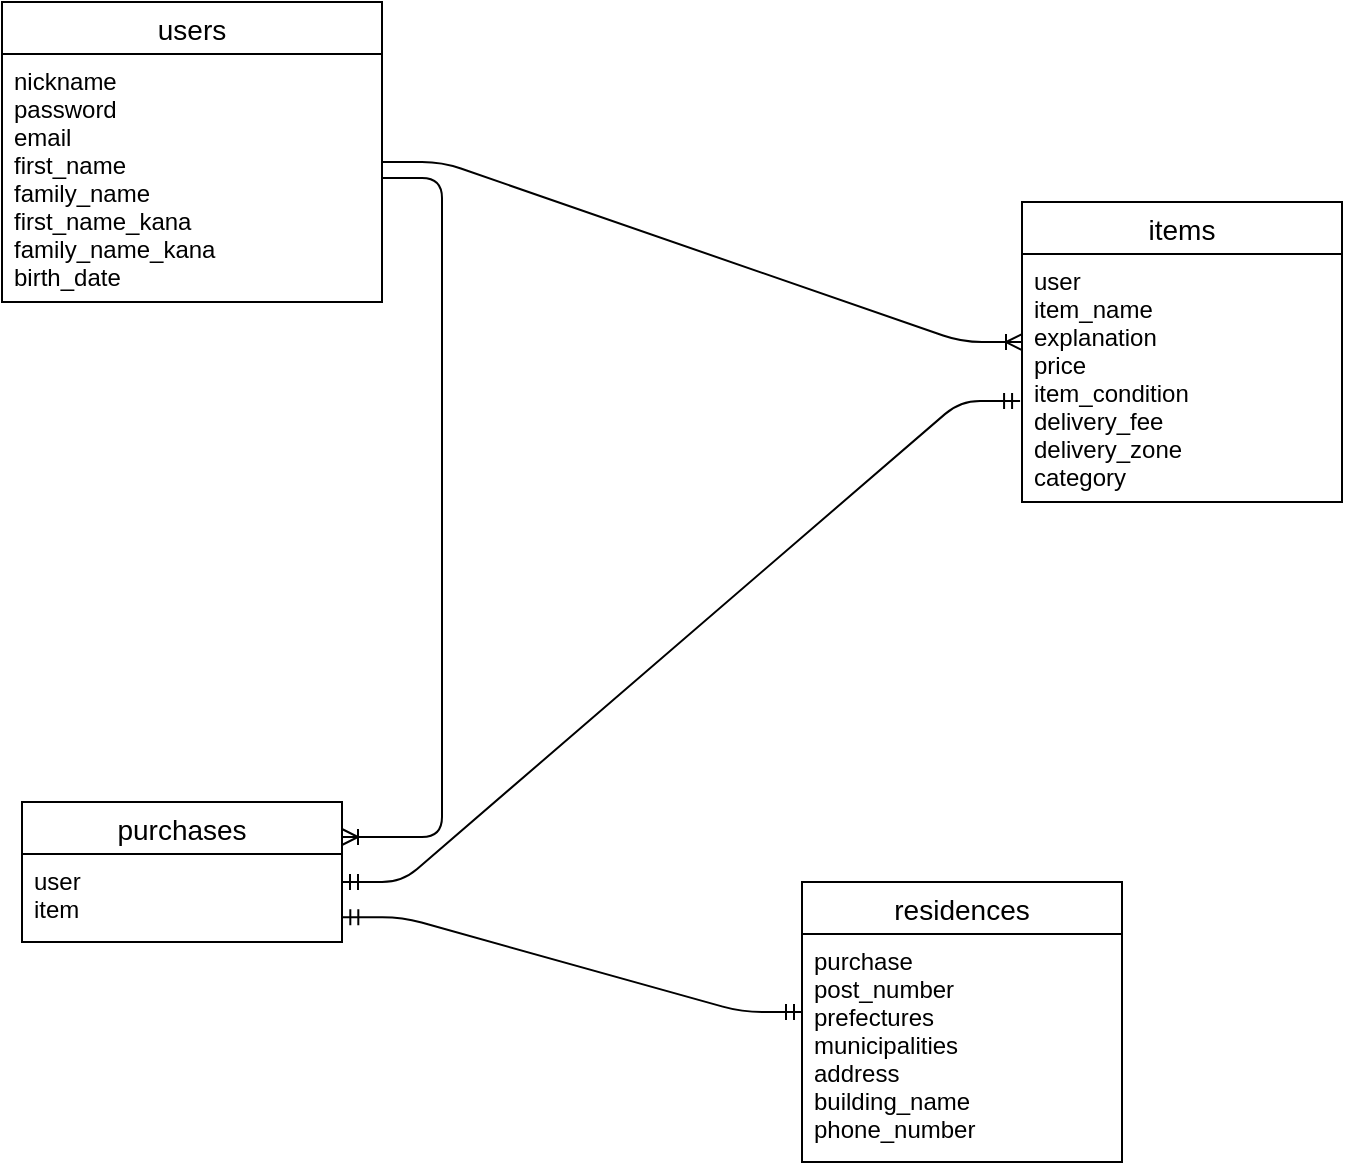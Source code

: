 <mxfile>
    <diagram id="S88R4UyqnYEOew5wstzP" name="ページ1">
        <mxGraphModel dx="2364" dy="1136" grid="1" gridSize="10" guides="1" tooltips="1" connect="1" arrows="1" fold="1" page="1" pageScale="1" pageWidth="827" pageHeight="1169" math="0" shadow="0">
            <root>
                <mxCell id="0"/>
                <mxCell id="1" parent="0"/>
                <mxCell id="2" value="users" style="swimlane;fontStyle=0;childLayout=stackLayout;horizontal=1;startSize=26;horizontalStack=0;resizeParent=1;resizeParentMax=0;resizeLast=0;collapsible=1;marginBottom=0;align=center;fontSize=14;" vertex="1" parent="1">
                    <mxGeometry x="50" y="80" width="190" height="150" as="geometry"/>
                </mxCell>
                <mxCell id="3" value="nickname&#10;password&#10;email&#10;first_name&#10;family_name&#10;first_name_kana&#10;family_name_kana&#10;birth_date" style="text;strokeColor=none;fillColor=none;spacingLeft=4;spacingRight=4;overflow=hidden;rotatable=0;points=[[0,0.5],[1,0.5]];portConstraint=eastwest;fontSize=12;" vertex="1" parent="2">
                    <mxGeometry y="26" width="190" height="124" as="geometry"/>
                </mxCell>
                <mxCell id="19" value="items" style="swimlane;fontStyle=0;childLayout=stackLayout;horizontal=1;startSize=26;horizontalStack=0;resizeParent=1;resizeParentMax=0;resizeLast=0;collapsible=1;marginBottom=0;align=center;fontSize=14;" vertex="1" parent="1">
                    <mxGeometry x="560" y="180" width="160" height="150" as="geometry"/>
                </mxCell>
                <mxCell id="20" value="user&#10;item_name&#10;explanation&#10;price&#10;item_condition&#10;delivery_fee&#10;delivery_zone&#10;category&#10;" style="text;strokeColor=none;fillColor=none;spacingLeft=4;spacingRight=4;overflow=hidden;rotatable=0;points=[[0,0.5],[1,0.5]];portConstraint=eastwest;fontSize=12;" vertex="1" parent="19">
                    <mxGeometry y="26" width="160" height="124" as="geometry"/>
                </mxCell>
                <mxCell id="23" value="purchases" style="swimlane;fontStyle=0;childLayout=stackLayout;horizontal=1;startSize=26;horizontalStack=0;resizeParent=1;resizeParentMax=0;resizeLast=0;collapsible=1;marginBottom=0;align=center;fontSize=14;" vertex="1" parent="1">
                    <mxGeometry x="60" y="480" width="160" height="70" as="geometry"/>
                </mxCell>
                <mxCell id="24" value="user&#10;item" style="text;strokeColor=none;fillColor=none;spacingLeft=4;spacingRight=4;overflow=hidden;rotatable=0;points=[[0,0.5],[1,0.5]];portConstraint=eastwest;fontSize=12;" vertex="1" parent="23">
                    <mxGeometry y="26" width="160" height="44" as="geometry"/>
                </mxCell>
                <mxCell id="27" value="residences" style="swimlane;fontStyle=0;childLayout=stackLayout;horizontal=1;startSize=26;horizontalStack=0;resizeParent=1;resizeParentMax=0;resizeLast=0;collapsible=1;marginBottom=0;align=center;fontSize=14;" vertex="1" parent="1">
                    <mxGeometry x="450" y="520" width="160" height="140" as="geometry"/>
                </mxCell>
                <mxCell id="28" value="purchase&#10;post_number&#10;prefectures&#10;municipalities&#10;address&#10;building_name&#10;phone_number" style="text;strokeColor=none;fillColor=none;spacingLeft=4;spacingRight=4;overflow=hidden;rotatable=0;points=[[0,0.5],[1,0.5]];portConstraint=eastwest;fontSize=12;" vertex="1" parent="27">
                    <mxGeometry y="26" width="160" height="114" as="geometry"/>
                </mxCell>
                <mxCell id="31" value="" style="edgeStyle=entityRelationEdgeStyle;fontSize=12;html=1;endArrow=ERoneToMany;entryX=0;entryY=0.355;entryDx=0;entryDy=0;entryPerimeter=0;" edge="1" parent="1" target="20">
                    <mxGeometry width="100" height="100" relative="1" as="geometry">
                        <mxPoint x="240" y="160" as="sourcePoint"/>
                        <mxPoint x="340" y="60" as="targetPoint"/>
                    </mxGeometry>
                </mxCell>
                <mxCell id="32" value="" style="edgeStyle=entityRelationEdgeStyle;fontSize=12;html=1;endArrow=ERoneToMany;entryX=1;entryY=0.25;entryDx=0;entryDy=0;" edge="1" parent="1" source="3" target="23">
                    <mxGeometry width="100" height="100" relative="1" as="geometry">
                        <mxPoint x="118" y="235" as="sourcePoint"/>
                        <mxPoint x="310" y="340" as="targetPoint"/>
                    </mxGeometry>
                </mxCell>
                <mxCell id="34" value="" style="edgeStyle=entityRelationEdgeStyle;fontSize=12;html=1;endArrow=ERmandOne;startArrow=ERmandOne;entryX=-0.006;entryY=0.593;entryDx=0;entryDy=0;entryPerimeter=0;" edge="1" parent="1" target="20">
                    <mxGeometry width="100" height="100" relative="1" as="geometry">
                        <mxPoint x="220" y="520" as="sourcePoint"/>
                        <mxPoint x="320" y="420" as="targetPoint"/>
                    </mxGeometry>
                </mxCell>
                <mxCell id="35" value="" style="edgeStyle=entityRelationEdgeStyle;fontSize=12;html=1;endArrow=ERmandOne;startArrow=ERmandOne;exitX=1.001;exitY=0.718;exitDx=0;exitDy=0;exitPerimeter=0;" edge="1" parent="1" source="24">
                    <mxGeometry width="100" height="100" relative="1" as="geometry">
                        <mxPoint x="350" y="685" as="sourcePoint"/>
                        <mxPoint x="450" y="585" as="targetPoint"/>
                    </mxGeometry>
                </mxCell>
            </root>
        </mxGraphModel>
    </diagram>
</mxfile>